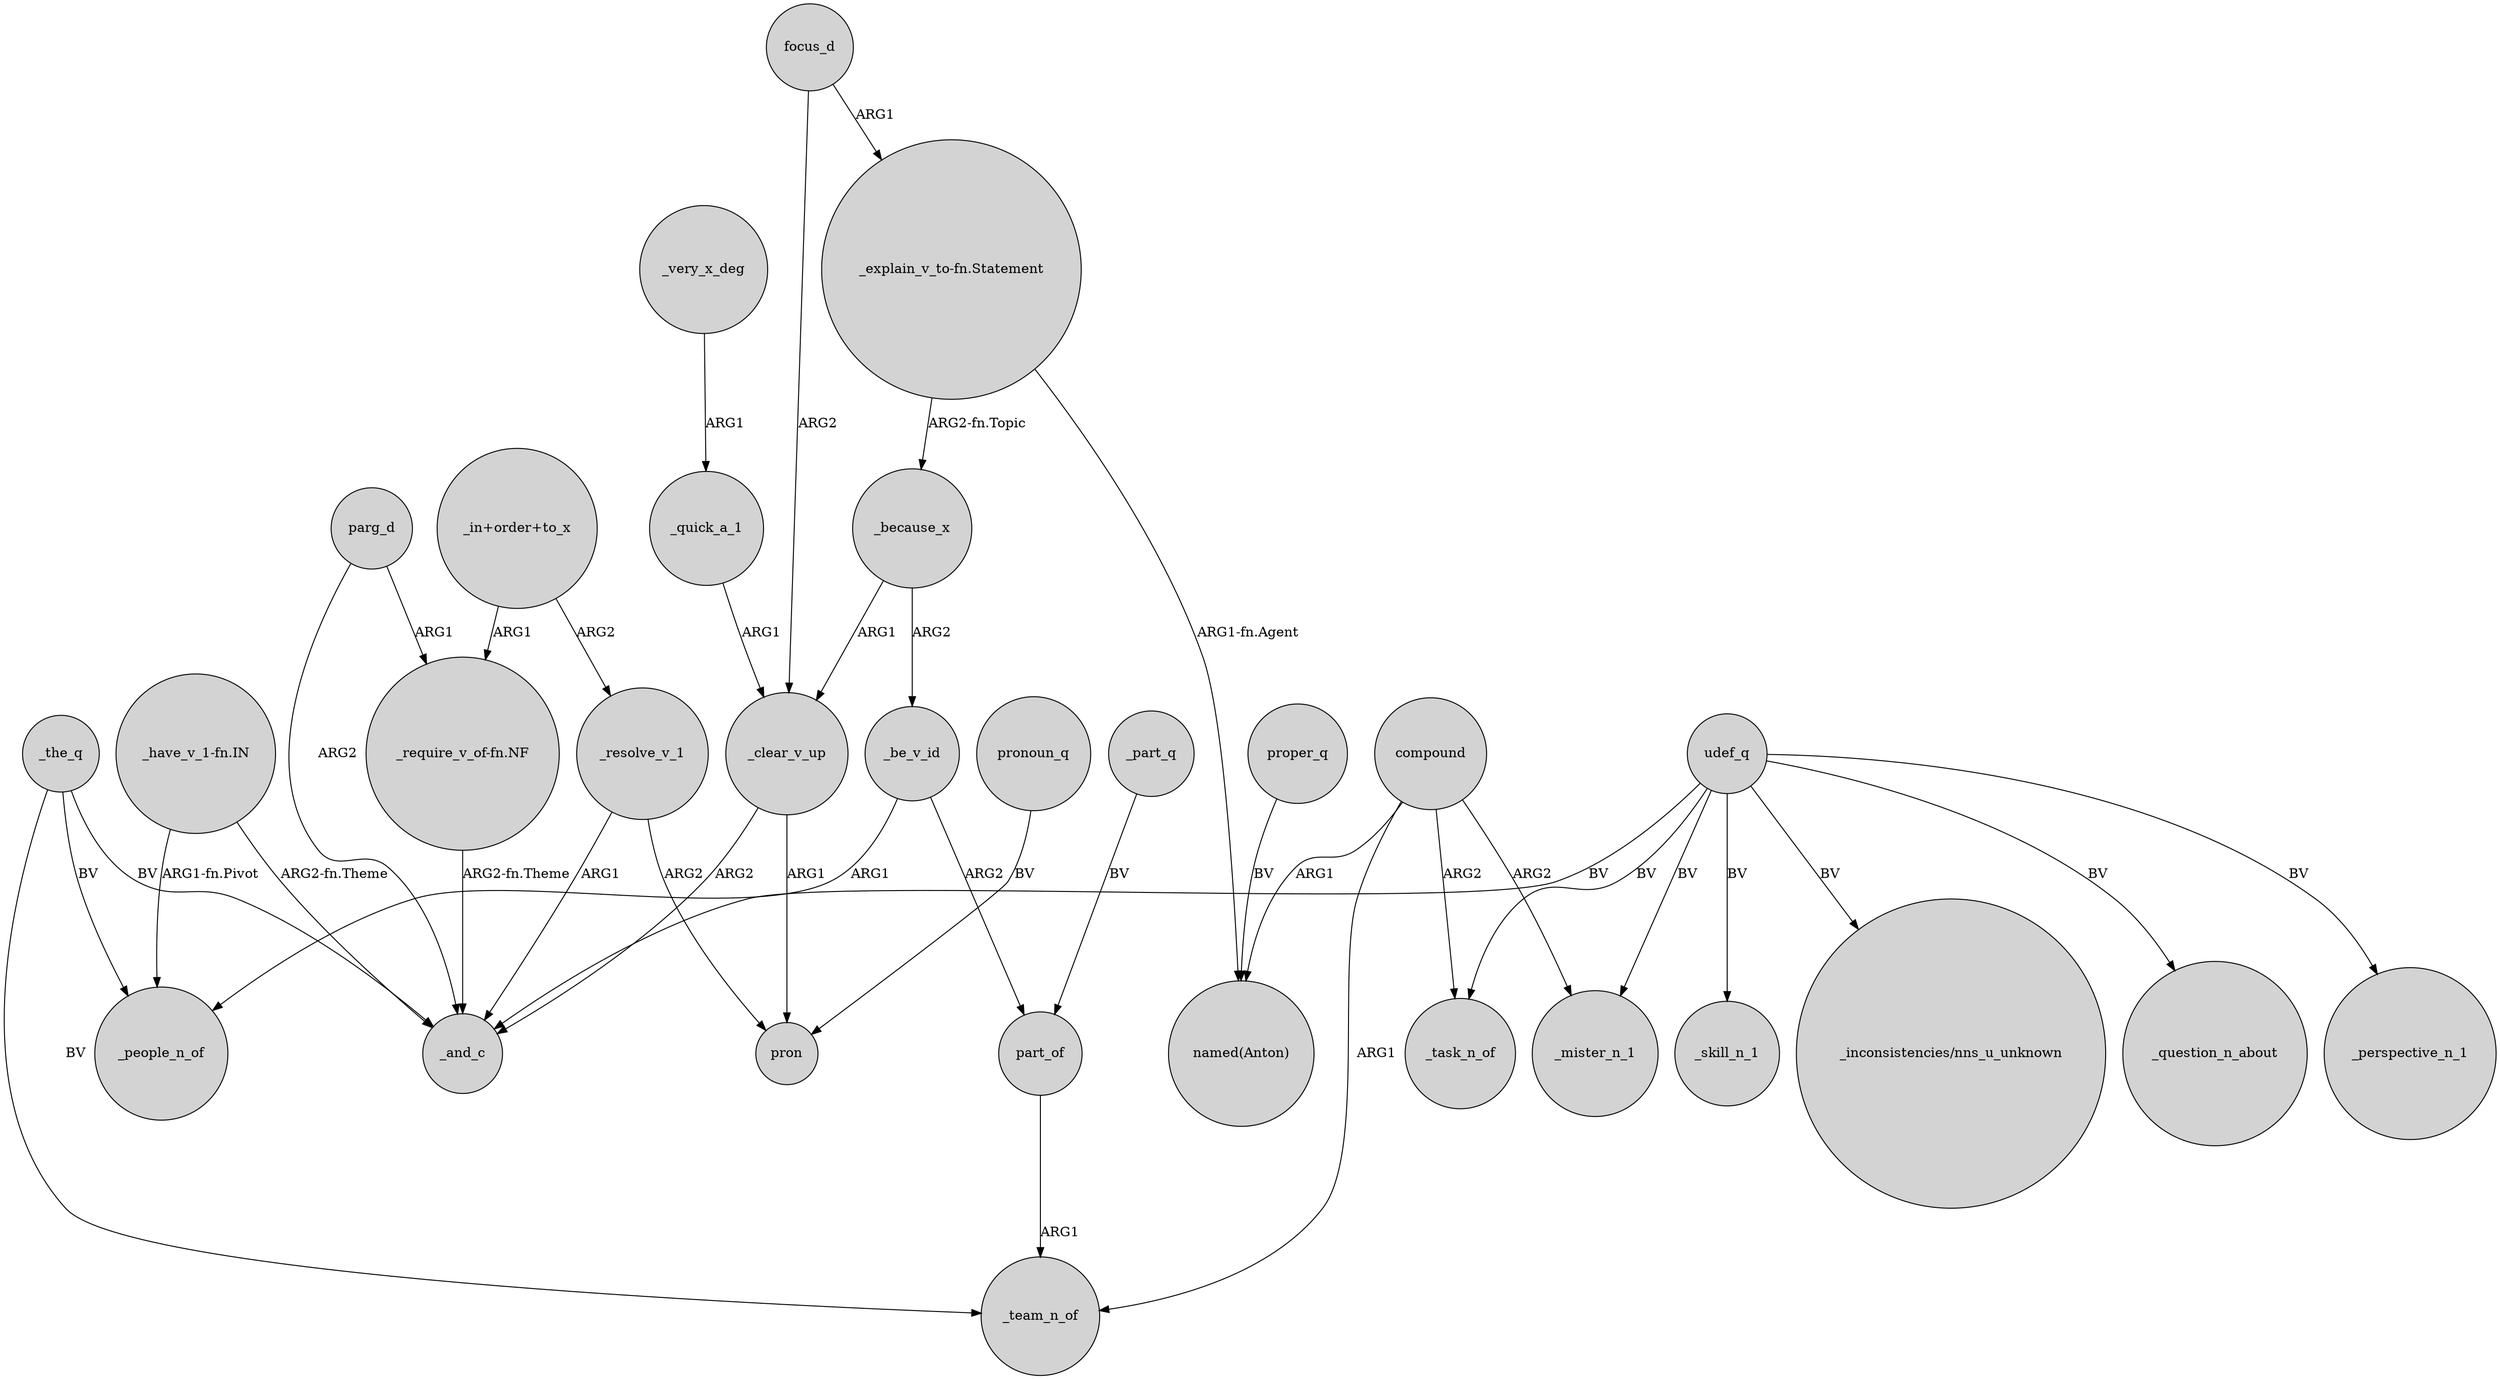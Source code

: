 digraph {
	node [shape=circle style=filled]
	_the_q -> _and_c [label=BV]
	udef_q -> _skill_n_1 [label=BV]
	compound -> _team_n_of [label=ARG1]
	focus_d -> "_explain_v_to-fn.Statement" [label=ARG1]
	"_require_v_of-fn.NF" -> _and_c [label="ARG2-fn.Theme"]
	_because_x -> _clear_v_up [label=ARG1]
	udef_q -> _task_n_of [label=BV]
	"_in+order+to_x" -> "_require_v_of-fn.NF" [label=ARG1]
	compound -> _mister_n_1 [label=ARG2]
	udef_q -> "_inconsistencies/nns_u_unknown" [label=BV]
	"_explain_v_to-fn.Statement" -> "named(Anton)" [label="ARG1-fn.Agent"]
	_quick_a_1 -> _clear_v_up [label=ARG1]
	_be_v_id -> _people_n_of [label=ARG1]
	udef_q -> _question_n_about [label=BV]
	_resolve_v_1 -> _and_c [label=ARG1]
	udef_q -> _mister_n_1 [label=BV]
	"_have_v_1-fn.IN" -> _and_c [label="ARG2-fn.Theme"]
	_very_x_deg -> _quick_a_1 [label=ARG1]
	parg_d -> _and_c [label=ARG2]
	_part_q -> part_of [label=BV]
	"_have_v_1-fn.IN" -> _people_n_of [label="ARG1-fn.Pivot"]
	_clear_v_up -> pron [label=ARG1]
	pronoun_q -> pron [label=BV]
	udef_q -> _perspective_n_1 [label=BV]
	compound -> "named(Anton)" [label=ARG1]
	compound -> _task_n_of [label=ARG2]
	focus_d -> _clear_v_up [label=ARG2]
	"_in+order+to_x" -> _resolve_v_1 [label=ARG2]
	_clear_v_up -> _and_c [label=ARG2]
	parg_d -> "_require_v_of-fn.NF" [label=ARG1]
	_because_x -> _be_v_id [label=ARG2]
	"_explain_v_to-fn.Statement" -> _because_x [label="ARG2-fn.Topic"]
	part_of -> _team_n_of [label=ARG1]
	_the_q -> _team_n_of [label=BV]
	_resolve_v_1 -> pron [label=ARG2]
	_be_v_id -> part_of [label=ARG2]
	udef_q -> _and_c [label=BV]
	proper_q -> "named(Anton)" [label=BV]
	_the_q -> _people_n_of [label=BV]
}
